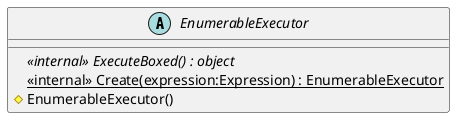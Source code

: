@startuml
abstract class EnumerableExecutor {
    <<internal>> {abstract} ExecuteBoxed() : object
    <<internal>> {static} Create(expression:Expression) : EnumerableExecutor
    # EnumerableExecutor()
}
@enduml
